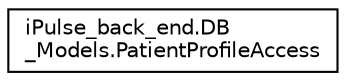 digraph "Graphical Class Hierarchy"
{
 // LATEX_PDF_SIZE
  edge [fontname="Helvetica",fontsize="10",labelfontname="Helvetica",labelfontsize="10"];
  node [fontname="Helvetica",fontsize="10",shape=record];
  rankdir="LR";
  Node0 [label="iPulse_back_end.DB\l_Models.PatientProfileAccess",height=0.2,width=0.4,color="black", fillcolor="white", style="filled",URL="$classiPulse__back__end_1_1DB__Models_1_1PatientProfileAccess.html",tooltip=" "];
}
